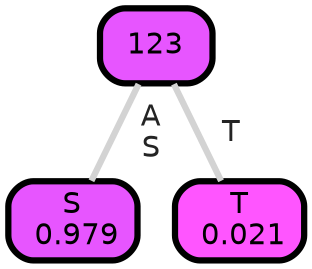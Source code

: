graph Tree {
node [shape=box, style="filled, rounded",color="black",penwidth="3",fontcolor="black",                 fontname=helvetica] ;
graph [ranksep="0 equally", splines=straight,                 bgcolor=transparent, dpi=200] ;
edge [fontname=helvetica, fontweight=bold,fontcolor=grey14,color=lightgray] ;
0 [label="S
 0.979", fillcolor="#e755ff"] ;
1 [label="123", fillcolor="#e755ff"] ;
2 [label="T
 0.021", fillcolor="#ff55ff"] ;
1 -- 0 [label=" A\n S",penwidth=3] ;
1 -- 2 [label=" T",penwidth=3] ;
{rank = same;}}
